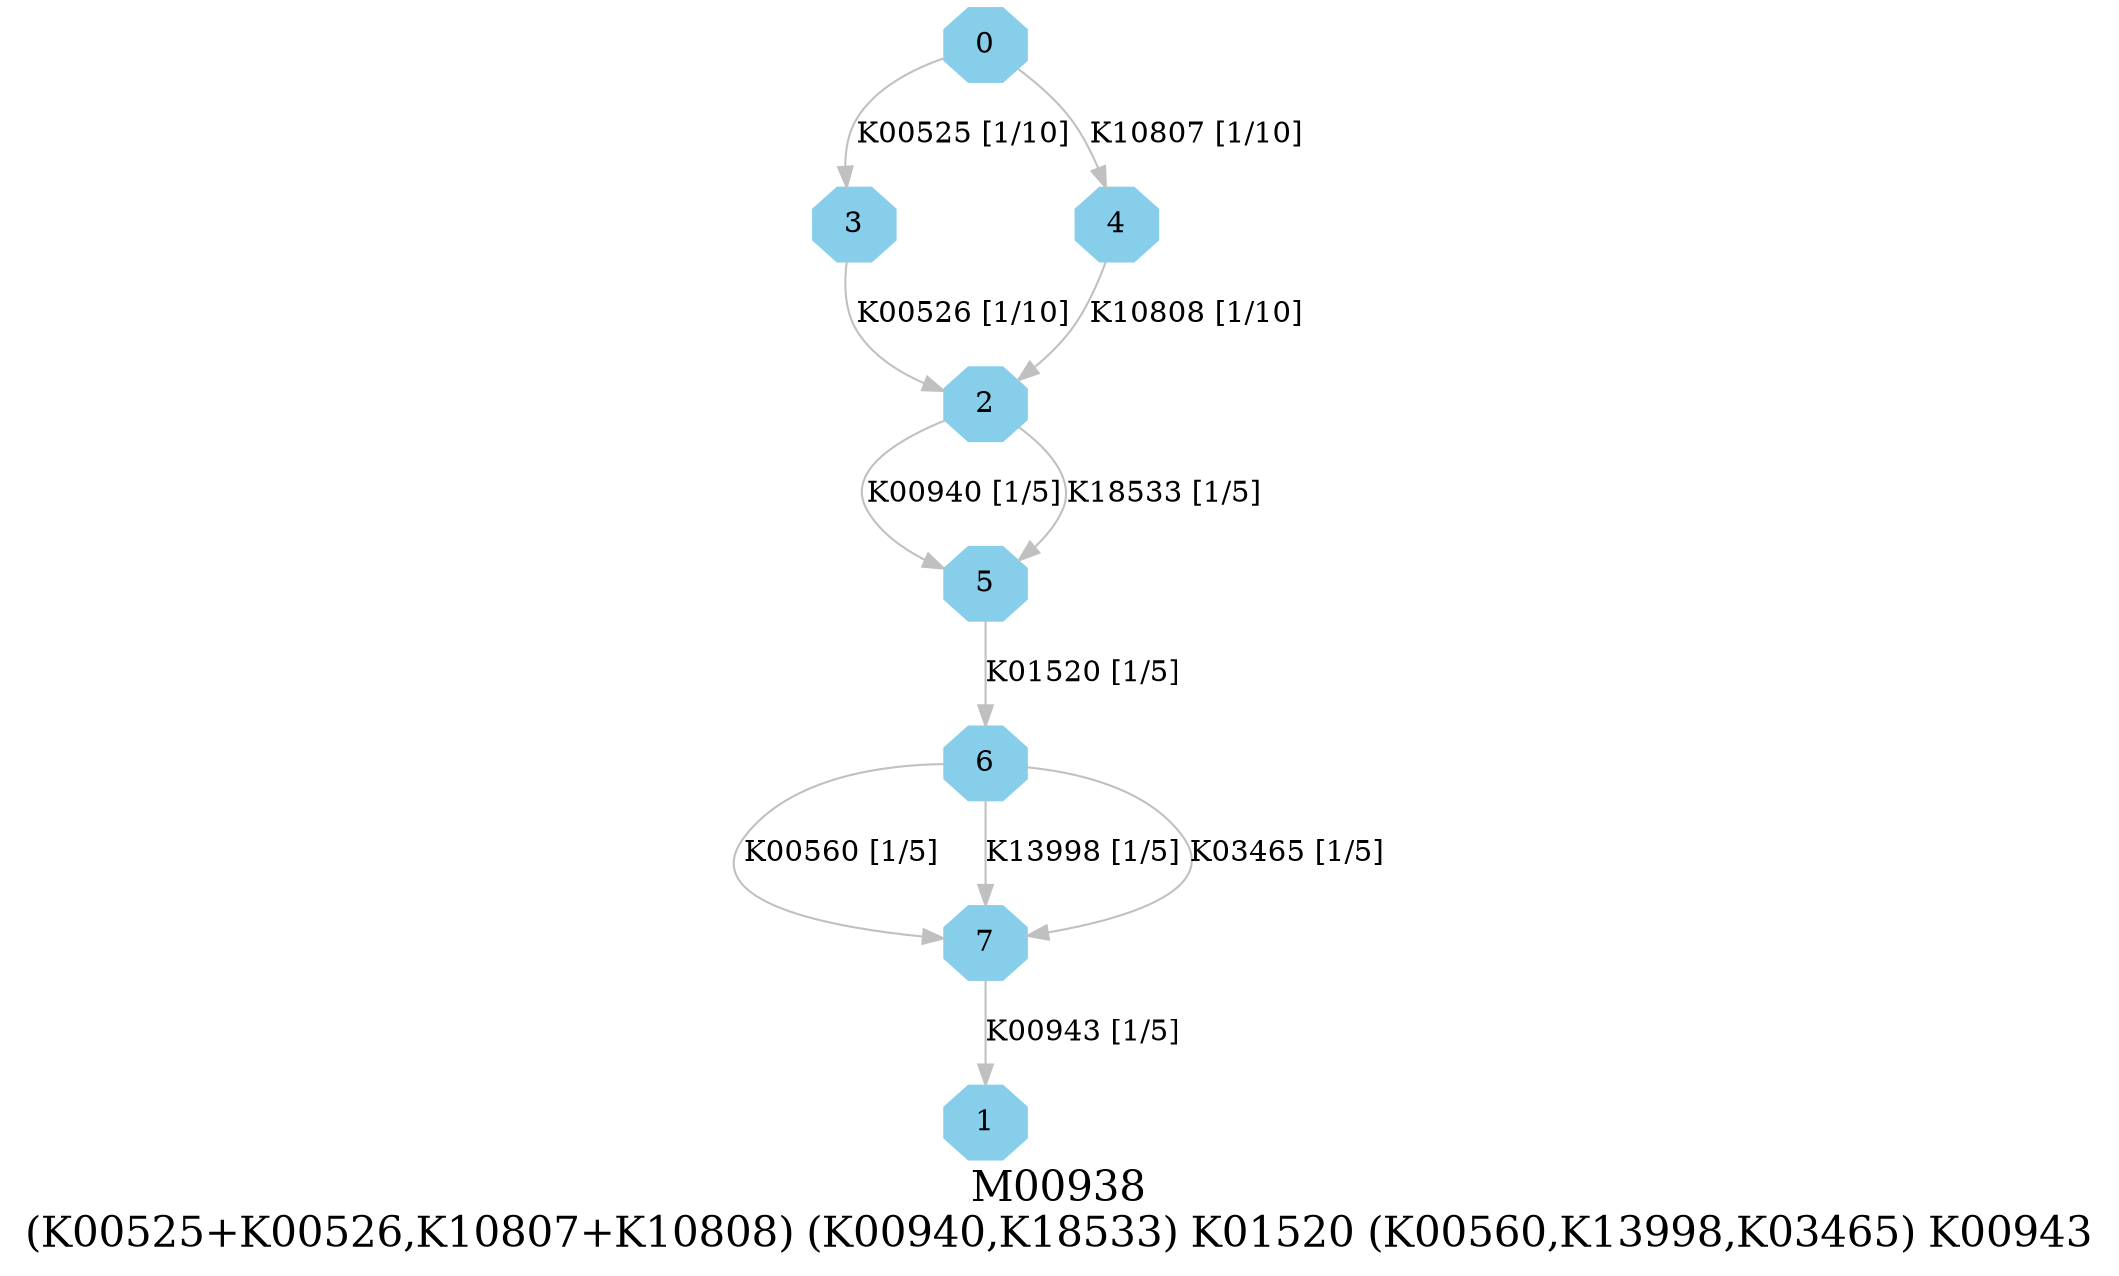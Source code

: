 digraph G {
graph [label="M00938
(K00525+K00526,K10807+K10808) (K00940,K18533) K01520 (K00560,K13998,K03465) K00943",fontsize=20];
node [shape=box,style=filled];
edge [len=3,color=grey];
{node [width=.3,height=.3,shape=octagon,style=filled,color=skyblue] 0 1 2 3 4 5 6 7 }
0 -> 3 [label="K00525 [1/10]"];
0 -> 4 [label="K10807 [1/10]"];
2 -> 5 [label="K00940 [1/5]"];
2 -> 5 [label="K18533 [1/5]"];
3 -> 2 [label="K00526 [1/10]"];
4 -> 2 [label="K10808 [1/10]"];
5 -> 6 [label="K01520 [1/5]"];
6 -> 7 [label="K00560 [1/5]"];
6 -> 7 [label="K13998 [1/5]"];
6 -> 7 [label="K03465 [1/5]"];
7 -> 1 [label="K00943 [1/5]"];
}